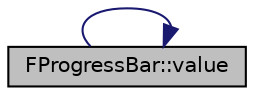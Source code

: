 digraph "FProgressBar::value"
{
 // INTERACTIVE_SVG=YES
  edge [fontname="Helvetica",fontsize="10",labelfontname="Helvetica",labelfontsize="10"];
  node [fontname="Helvetica",fontsize="10",shape=record];
  rankdir="LR";
  Node68 [label="FProgressBar::value",height=0.2,width=0.4,color="black", fillcolor="grey75", style="filled", fontcolor="black"];
  Node68 -> Node68 [color="midnightblue",fontsize="10",style="solid",fontname="Helvetica"];
}
